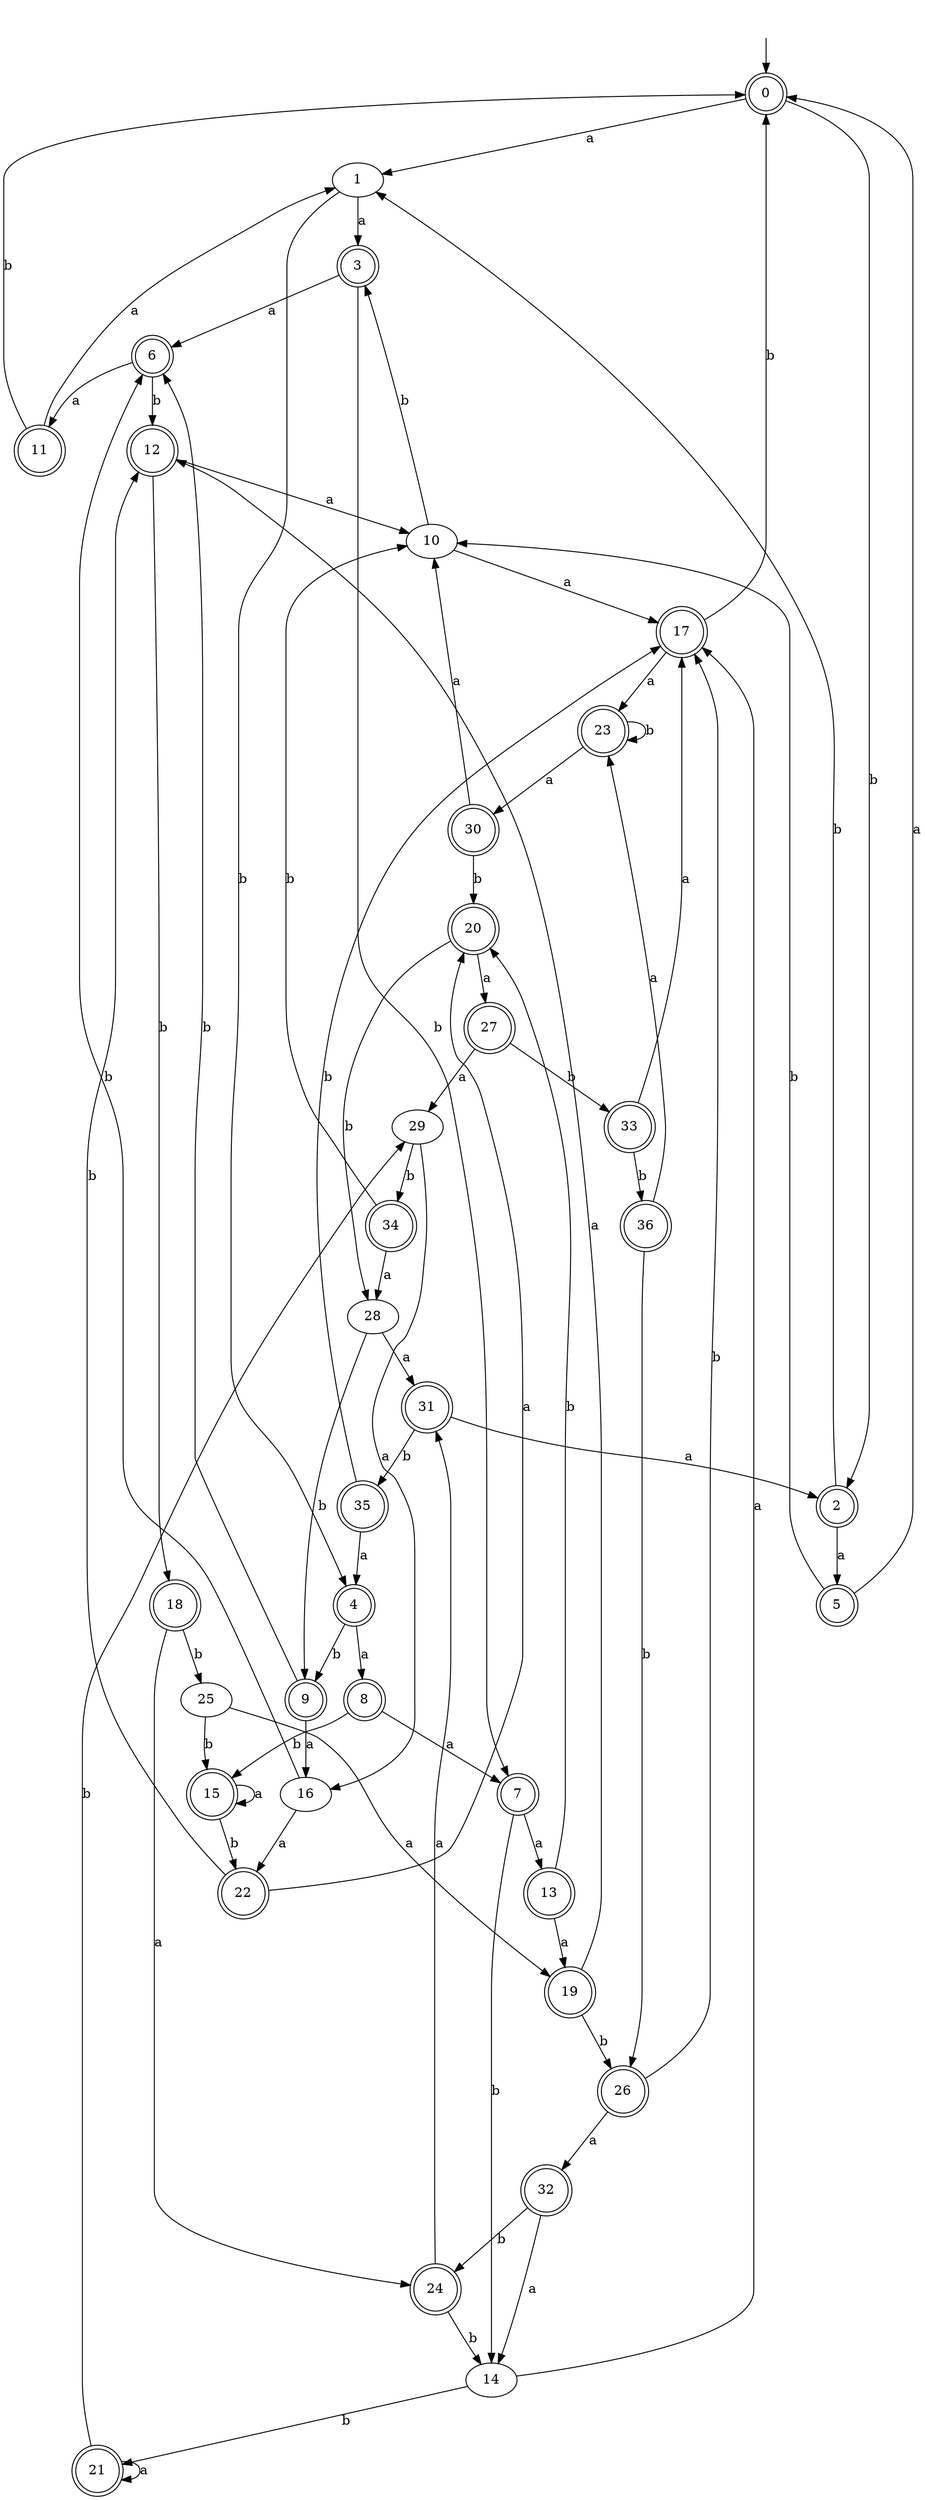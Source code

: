 digraph RandomDFA {
  __start0 [label="", shape=none];
  __start0 -> 0 [label=""];
  0 [shape=circle] [shape=doublecircle]
  0 -> 1 [label="a"]
  0 -> 2 [label="b"]
  1
  1 -> 3 [label="a"]
  1 -> 4 [label="b"]
  2 [shape=doublecircle]
  2 -> 5 [label="a"]
  2 -> 1 [label="b"]
  3 [shape=doublecircle]
  3 -> 6 [label="a"]
  3 -> 7 [label="b"]
  4 [shape=doublecircle]
  4 -> 8 [label="a"]
  4 -> 9 [label="b"]
  5 [shape=doublecircle]
  5 -> 0 [label="a"]
  5 -> 10 [label="b"]
  6 [shape=doublecircle]
  6 -> 11 [label="a"]
  6 -> 12 [label="b"]
  7 [shape=doublecircle]
  7 -> 13 [label="a"]
  7 -> 14 [label="b"]
  8 [shape=doublecircle]
  8 -> 7 [label="a"]
  8 -> 15 [label="b"]
  9 [shape=doublecircle]
  9 -> 16 [label="a"]
  9 -> 6 [label="b"]
  10
  10 -> 17 [label="a"]
  10 -> 3 [label="b"]
  11 [shape=doublecircle]
  11 -> 1 [label="a"]
  11 -> 0 [label="b"]
  12 [shape=doublecircle]
  12 -> 10 [label="a"]
  12 -> 18 [label="b"]
  13 [shape=doublecircle]
  13 -> 19 [label="a"]
  13 -> 20 [label="b"]
  14
  14 -> 17 [label="a"]
  14 -> 21 [label="b"]
  15 [shape=doublecircle]
  15 -> 15 [label="a"]
  15 -> 22 [label="b"]
  16
  16 -> 22 [label="a"]
  16 -> 6 [label="b"]
  17 [shape=doublecircle]
  17 -> 23 [label="a"]
  17 -> 0 [label="b"]
  18 [shape=doublecircle]
  18 -> 24 [label="a"]
  18 -> 25 [label="b"]
  19 [shape=doublecircle]
  19 -> 12 [label="a"]
  19 -> 26 [label="b"]
  20 [shape=doublecircle]
  20 -> 27 [label="a"]
  20 -> 28 [label="b"]
  21 [shape=doublecircle]
  21 -> 21 [label="a"]
  21 -> 29 [label="b"]
  22 [shape=doublecircle]
  22 -> 20 [label="a"]
  22 -> 12 [label="b"]
  23 [shape=doublecircle]
  23 -> 30 [label="a"]
  23 -> 23 [label="b"]
  24 [shape=doublecircle]
  24 -> 31 [label="a"]
  24 -> 14 [label="b"]
  25
  25 -> 19 [label="a"]
  25 -> 15 [label="b"]
  26 [shape=doublecircle]
  26 -> 32 [label="a"]
  26 -> 17 [label="b"]
  27 [shape=doublecircle]
  27 -> 29 [label="a"]
  27 -> 33 [label="b"]
  28
  28 -> 31 [label="a"]
  28 -> 9 [label="b"]
  29
  29 -> 16 [label="a"]
  29 -> 34 [label="b"]
  30 [shape=doublecircle]
  30 -> 10 [label="a"]
  30 -> 20 [label="b"]
  31 [shape=doublecircle]
  31 -> 2 [label="a"]
  31 -> 35 [label="b"]
  32 [shape=doublecircle]
  32 -> 14 [label="a"]
  32 -> 24 [label="b"]
  33 [shape=doublecircle]
  33 -> 17 [label="a"]
  33 -> 36 [label="b"]
  34 [shape=doublecircle]
  34 -> 28 [label="a"]
  34 -> 10 [label="b"]
  35 [shape=doublecircle]
  35 -> 4 [label="a"]
  35 -> 17 [label="b"]
  36 [shape=doublecircle]
  36 -> 23 [label="a"]
  36 -> 26 [label="b"]
}
